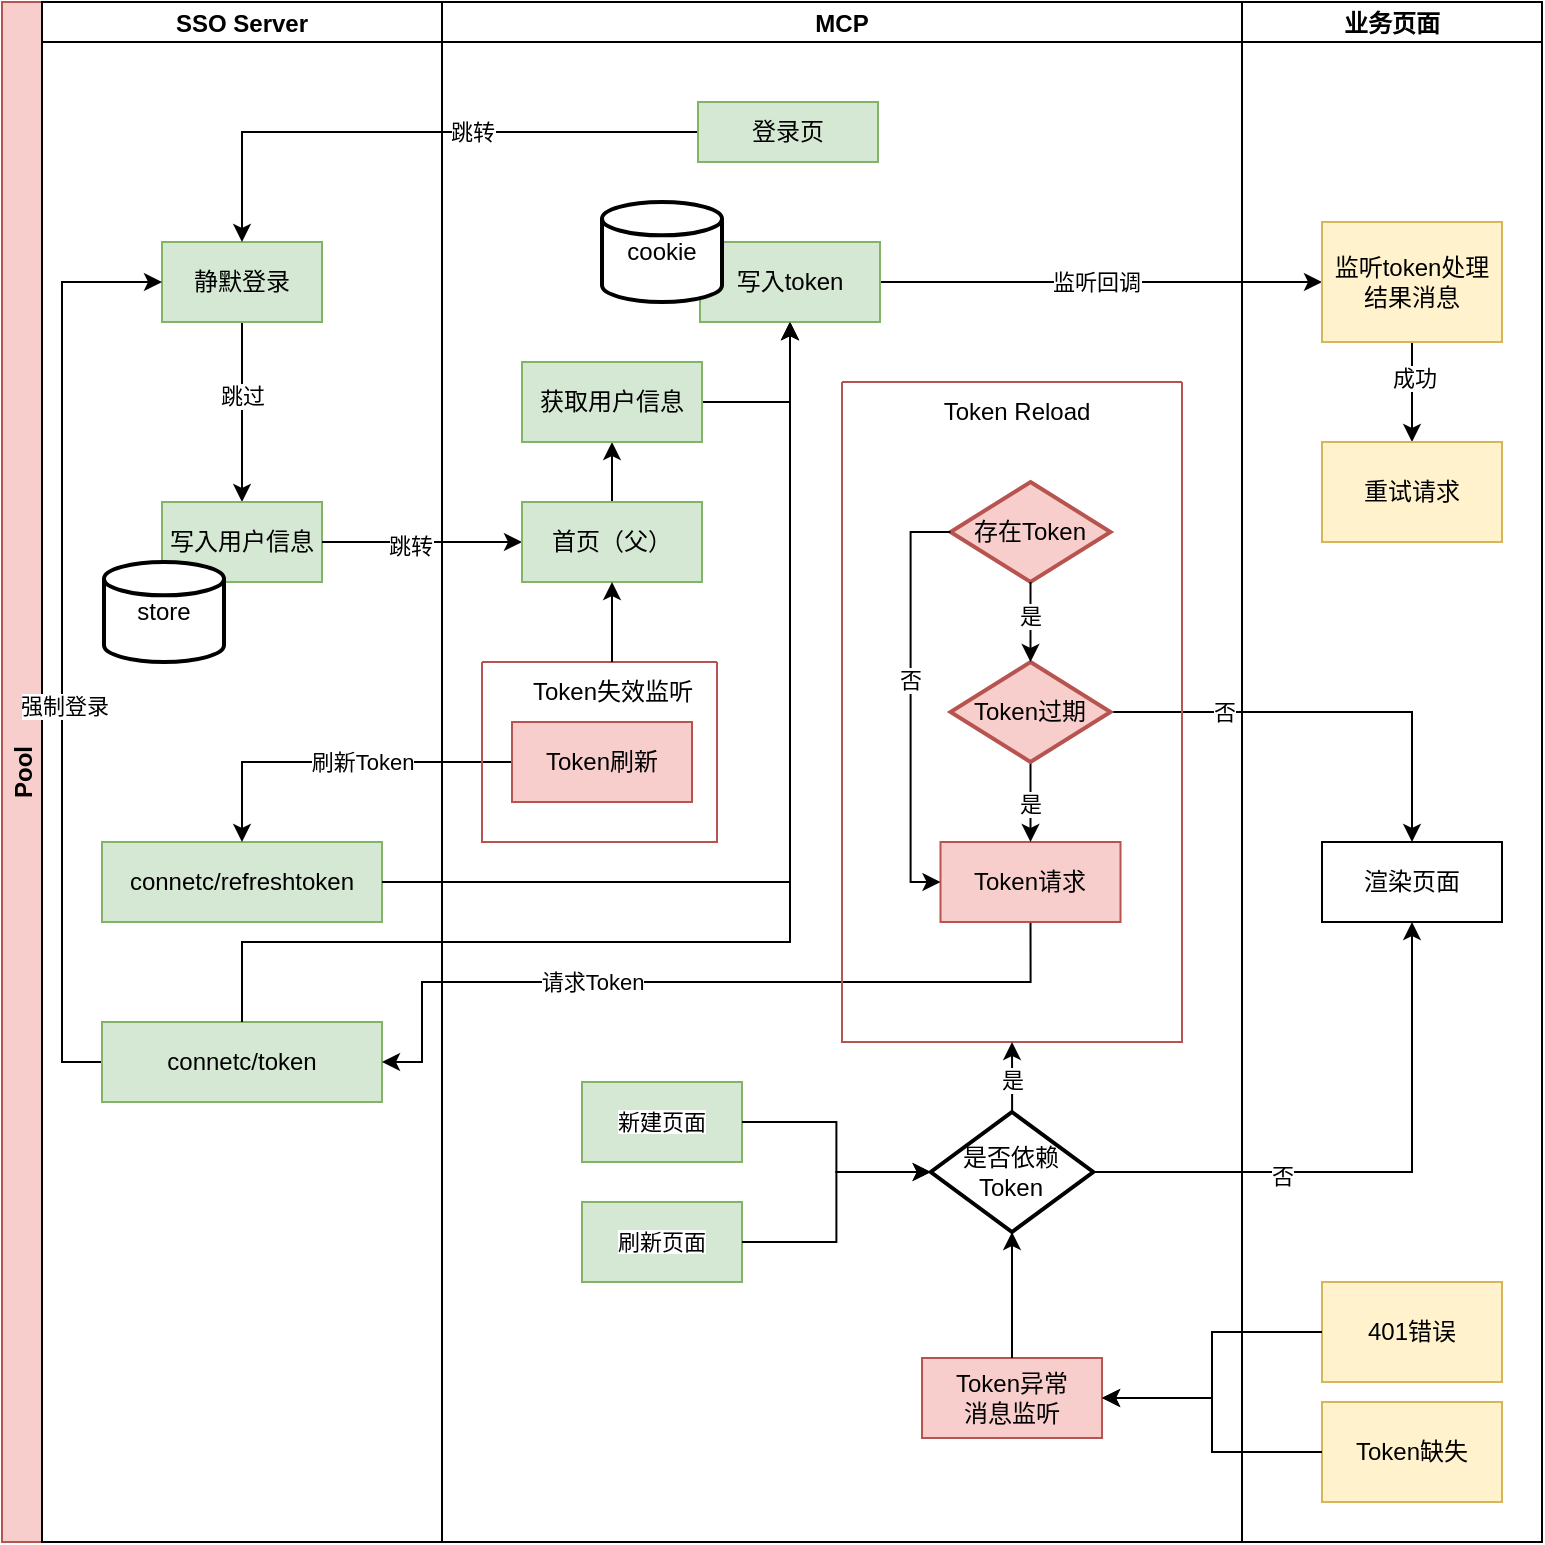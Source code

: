 <mxfile version="26.1.1">
  <diagram name="第 1 页" id="mMvDS8Gl5DTP-dUkQIf1">
    <mxGraphModel dx="1426" dy="747" grid="1" gridSize="10" guides="1" tooltips="1" connect="1" arrows="1" fold="1" page="1" pageScale="1" pageWidth="827" pageHeight="1169" math="0" shadow="0">
      <root>
        <mxCell id="0" />
        <mxCell id="1" parent="0" />
        <mxCell id="QluS-aAjsIgC2w83DEUZ-6" value="Pool" style="swimlane;childLayout=stackLayout;resizeParent=1;resizeParentMax=0;startSize=20;horizontal=0;horizontalStack=1;fillColor=#f8cecc;strokeColor=#b85450;" parent="1" vertex="1">
          <mxGeometry x="10" width="770" height="770" as="geometry" />
        </mxCell>
        <mxCell id="QluS-aAjsIgC2w83DEUZ-7" value="SSO Server" style="swimlane;startSize=20;" parent="QluS-aAjsIgC2w83DEUZ-6" vertex="1">
          <mxGeometry x="20" width="200" height="770" as="geometry" />
        </mxCell>
        <mxCell id="nYzu0JgBFqqFMGA5fvKE-6" style="edgeStyle=orthogonalEdgeStyle;rounded=0;orthogonalLoop=1;jettySize=auto;html=1;entryX=0.5;entryY=0;entryDx=0;entryDy=0;" parent="QluS-aAjsIgC2w83DEUZ-7" source="QluS-aAjsIgC2w83DEUZ-13" target="nYzu0JgBFqqFMGA5fvKE-5" edge="1">
          <mxGeometry relative="1" as="geometry" />
        </mxCell>
        <mxCell id="nYzu0JgBFqqFMGA5fvKE-7" value="跳过" style="edgeLabel;html=1;align=center;verticalAlign=middle;resizable=0;points=[];" parent="nYzu0JgBFqqFMGA5fvKE-6" vertex="1" connectable="0">
          <mxGeometry x="-0.178" relative="1" as="geometry">
            <mxPoint as="offset" />
          </mxGeometry>
        </mxCell>
        <mxCell id="QluS-aAjsIgC2w83DEUZ-13" value="静默登录" style="rounded=0;whiteSpace=wrap;html=1;fillColor=#d5e8d4;strokeColor=#82b366;" parent="QluS-aAjsIgC2w83DEUZ-7" vertex="1">
          <mxGeometry x="60" y="120" width="80" height="40" as="geometry" />
        </mxCell>
        <mxCell id="nYzu0JgBFqqFMGA5fvKE-5" value="写入用户信息" style="rounded=0;whiteSpace=wrap;html=1;fillColor=#d5e8d4;strokeColor=#82b366;" parent="QluS-aAjsIgC2w83DEUZ-7" vertex="1">
          <mxGeometry x="60" y="250" width="80" height="40" as="geometry" />
        </mxCell>
        <mxCell id="QluS-aAjsIgC2w83DEUZ-19" value="store" style="strokeWidth=2;html=1;shape=mxgraph.flowchart.database;whiteSpace=wrap;" parent="QluS-aAjsIgC2w83DEUZ-7" vertex="1">
          <mxGeometry x="31" y="280" width="60" height="50" as="geometry" />
        </mxCell>
        <mxCell id="rp30ESvSIAJqpPpiR4pG-10" value="connetc/refreshtoken" style="rounded=0;whiteSpace=wrap;html=1;fillColor=#d5e8d4;strokeColor=#82b366;" parent="QluS-aAjsIgC2w83DEUZ-7" vertex="1">
          <mxGeometry x="30" y="420" width="140" height="40" as="geometry" />
        </mxCell>
        <mxCell id="phz_HXH5ODK1cXeIsucl-7" style="edgeStyle=orthogonalEdgeStyle;rounded=0;orthogonalLoop=1;jettySize=auto;html=1;entryX=0;entryY=0.5;entryDx=0;entryDy=0;" edge="1" parent="QluS-aAjsIgC2w83DEUZ-7" source="rp30ESvSIAJqpPpiR4pG-34" target="QluS-aAjsIgC2w83DEUZ-13">
          <mxGeometry relative="1" as="geometry">
            <Array as="points">
              <mxPoint x="10" y="530" />
              <mxPoint x="10" y="140" />
            </Array>
          </mxGeometry>
        </mxCell>
        <mxCell id="phz_HXH5ODK1cXeIsucl-8" value="强制登录" style="edgeLabel;html=1;align=center;verticalAlign=middle;resizable=0;points=[];" vertex="1" connectable="0" parent="phz_HXH5ODK1cXeIsucl-7">
          <mxGeometry x="-0.139" y="-1" relative="1" as="geometry">
            <mxPoint as="offset" />
          </mxGeometry>
        </mxCell>
        <mxCell id="rp30ESvSIAJqpPpiR4pG-34" value="connetc/token" style="rounded=0;whiteSpace=wrap;html=1;fillColor=#d5e8d4;strokeColor=#82b366;" parent="QluS-aAjsIgC2w83DEUZ-7" vertex="1">
          <mxGeometry x="30" y="510" width="140" height="40" as="geometry" />
        </mxCell>
        <mxCell id="QluS-aAjsIgC2w83DEUZ-15" style="edgeStyle=orthogonalEdgeStyle;rounded=0;orthogonalLoop=1;jettySize=auto;html=1;entryX=0.5;entryY=0;entryDx=0;entryDy=0;" parent="QluS-aAjsIgC2w83DEUZ-6" source="QluS-aAjsIgC2w83DEUZ-10" target="QluS-aAjsIgC2w83DEUZ-13" edge="1">
          <mxGeometry relative="1" as="geometry" />
        </mxCell>
        <mxCell id="QluS-aAjsIgC2w83DEUZ-16" value="跳转" style="edgeLabel;html=1;align=center;verticalAlign=middle;resizable=0;points=[];" parent="QluS-aAjsIgC2w83DEUZ-15" vertex="1" connectable="0">
          <mxGeometry x="-0.2" relative="1" as="geometry">
            <mxPoint as="offset" />
          </mxGeometry>
        </mxCell>
        <mxCell id="QluS-aAjsIgC2w83DEUZ-17" style="edgeStyle=orthogonalEdgeStyle;rounded=0;orthogonalLoop=1;jettySize=auto;html=1;entryX=0;entryY=0.5;entryDx=0;entryDy=0;exitX=1;exitY=0.5;exitDx=0;exitDy=0;" parent="QluS-aAjsIgC2w83DEUZ-6" source="nYzu0JgBFqqFMGA5fvKE-5" target="QluS-aAjsIgC2w83DEUZ-12" edge="1">
          <mxGeometry relative="1" as="geometry" />
        </mxCell>
        <mxCell id="QluS-aAjsIgC2w83DEUZ-18" value="跳转" style="edgeLabel;html=1;align=center;verticalAlign=middle;resizable=0;points=[];" parent="QluS-aAjsIgC2w83DEUZ-17" vertex="1" connectable="0">
          <mxGeometry x="-0.12" y="-2" relative="1" as="geometry">
            <mxPoint as="offset" />
          </mxGeometry>
        </mxCell>
        <mxCell id="rp30ESvSIAJqpPpiR4pG-9" style="edgeStyle=orthogonalEdgeStyle;rounded=0;orthogonalLoop=1;jettySize=auto;html=1;entryX=0.5;entryY=1;entryDx=0;entryDy=0;exitX=1;exitY=0.5;exitDx=0;exitDy=0;" parent="QluS-aAjsIgC2w83DEUZ-6" source="rp30ESvSIAJqpPpiR4pG-10" target="QluS-aAjsIgC2w83DEUZ-30" edge="1">
          <mxGeometry relative="1" as="geometry" />
        </mxCell>
        <mxCell id="rp30ESvSIAJqpPpiR4pG-22" style="edgeStyle=orthogonalEdgeStyle;rounded=0;orthogonalLoop=1;jettySize=auto;html=1;entryX=0.5;entryY=0;entryDx=0;entryDy=0;" parent="QluS-aAjsIgC2w83DEUZ-6" source="rp30ESvSIAJqpPpiR4pG-5" target="rp30ESvSIAJqpPpiR4pG-10" edge="1">
          <mxGeometry relative="1" as="geometry" />
        </mxCell>
        <mxCell id="rp30ESvSIAJqpPpiR4pG-23" value="刷新Token" style="edgeLabel;html=1;align=center;verticalAlign=middle;resizable=0;points=[];" parent="rp30ESvSIAJqpPpiR4pG-22" vertex="1" connectable="0">
          <mxGeometry x="-0.246" y="-3" relative="1" as="geometry">
            <mxPoint x="-9" y="3" as="offset" />
          </mxGeometry>
        </mxCell>
        <mxCell id="rp30ESvSIAJqpPpiR4pG-30" style="edgeStyle=orthogonalEdgeStyle;rounded=0;orthogonalLoop=1;jettySize=auto;html=1;entryX=0.5;entryY=1;entryDx=0;entryDy=0;" parent="QluS-aAjsIgC2w83DEUZ-6" source="rp30ESvSIAJqpPpiR4pG-27" target="QluS-aAjsIgC2w83DEUZ-61" edge="1">
          <mxGeometry relative="1" as="geometry">
            <Array as="points">
              <mxPoint x="705" y="585" />
            </Array>
          </mxGeometry>
        </mxCell>
        <mxCell id="rp30ESvSIAJqpPpiR4pG-31" value="否" style="edgeLabel;html=1;align=center;verticalAlign=middle;resizable=0;points=[];" parent="rp30ESvSIAJqpPpiR4pG-30" vertex="1" connectable="0">
          <mxGeometry x="-0.338" y="-2" relative="1" as="geometry">
            <mxPoint as="offset" />
          </mxGeometry>
        </mxCell>
        <mxCell id="rp30ESvSIAJqpPpiR4pG-35" style="edgeStyle=orthogonalEdgeStyle;rounded=0;orthogonalLoop=1;jettySize=auto;html=1;entryX=0.5;entryY=0;entryDx=0;entryDy=0;" parent="QluS-aAjsIgC2w83DEUZ-6" source="rp30ESvSIAJqpPpiR4pG-24" target="QluS-aAjsIgC2w83DEUZ-61" edge="1">
          <mxGeometry relative="1" as="geometry" />
        </mxCell>
        <mxCell id="rp30ESvSIAJqpPpiR4pG-40" value="否" style="edgeLabel;html=1;align=center;verticalAlign=middle;resizable=0;points=[];" parent="rp30ESvSIAJqpPpiR4pG-35" vertex="1" connectable="0">
          <mxGeometry x="-0.475" relative="1" as="geometry">
            <mxPoint as="offset" />
          </mxGeometry>
        </mxCell>
        <mxCell id="rp30ESvSIAJqpPpiR4pG-41" style="edgeStyle=orthogonalEdgeStyle;rounded=0;orthogonalLoop=1;jettySize=auto;html=1;entryX=1;entryY=0.5;entryDx=0;entryDy=0;exitX=0.5;exitY=1;exitDx=0;exitDy=0;" parent="QluS-aAjsIgC2w83DEUZ-6" source="rp30ESvSIAJqpPpiR4pG-20" target="rp30ESvSIAJqpPpiR4pG-34" edge="1">
          <mxGeometry relative="1" as="geometry">
            <Array as="points">
              <mxPoint x="514" y="490" />
              <mxPoint x="210" y="490" />
              <mxPoint x="210" y="530" />
            </Array>
          </mxGeometry>
        </mxCell>
        <mxCell id="rp30ESvSIAJqpPpiR4pG-49" value="请求Token" style="edgeLabel;html=1;align=center;verticalAlign=middle;resizable=0;points=[];" parent="rp30ESvSIAJqpPpiR4pG-41" vertex="1" connectable="0">
          <mxGeometry x="0.353" relative="1" as="geometry">
            <mxPoint x="17" as="offset" />
          </mxGeometry>
        </mxCell>
        <mxCell id="rp30ESvSIAJqpPpiR4pG-42" style="edgeStyle=orthogonalEdgeStyle;rounded=0;orthogonalLoop=1;jettySize=auto;html=1;exitX=0.5;exitY=0;exitDx=0;exitDy=0;entryX=0.5;entryY=1;entryDx=0;entryDy=0;" parent="QluS-aAjsIgC2w83DEUZ-6" source="rp30ESvSIAJqpPpiR4pG-34" target="QluS-aAjsIgC2w83DEUZ-30" edge="1">
          <mxGeometry relative="1" as="geometry">
            <Array as="points">
              <mxPoint x="120" y="470" />
              <mxPoint x="394" y="470" />
            </Array>
          </mxGeometry>
        </mxCell>
        <mxCell id="rp30ESvSIAJqpPpiR4pG-43" style="edgeStyle=orthogonalEdgeStyle;rounded=0;orthogonalLoop=1;jettySize=auto;html=1;" parent="QluS-aAjsIgC2w83DEUZ-6" source="QluS-aAjsIgC2w83DEUZ-30" target="KIUjc3lk86y1q8A7Fn4e-26" edge="1">
          <mxGeometry relative="1" as="geometry" />
        </mxCell>
        <mxCell id="rp30ESvSIAJqpPpiR4pG-46" value="监听回调" style="edgeLabel;html=1;align=center;verticalAlign=middle;resizable=0;points=[];" parent="rp30ESvSIAJqpPpiR4pG-43" vertex="1" connectable="0">
          <mxGeometry x="-0.204" relative="1" as="geometry">
            <mxPoint x="20" as="offset" />
          </mxGeometry>
        </mxCell>
        <mxCell id="QluS-aAjsIgC2w83DEUZ-8" value="MCP" style="swimlane;startSize=20;" parent="QluS-aAjsIgC2w83DEUZ-6" vertex="1">
          <mxGeometry x="220" width="400" height="770" as="geometry" />
        </mxCell>
        <mxCell id="QluS-aAjsIgC2w83DEUZ-10" value="登录页" style="rounded=0;whiteSpace=wrap;html=1;fillColor=#d5e8d4;strokeColor=#82b366;" parent="QluS-aAjsIgC2w83DEUZ-8" vertex="1">
          <mxGeometry x="128" y="50" width="90" height="30" as="geometry" />
        </mxCell>
        <mxCell id="QluS-aAjsIgC2w83DEUZ-31" style="edgeStyle=orthogonalEdgeStyle;rounded=0;orthogonalLoop=1;jettySize=auto;html=1;entryX=0.5;entryY=1;entryDx=0;entryDy=0;" parent="QluS-aAjsIgC2w83DEUZ-8" source="QluS-aAjsIgC2w83DEUZ-12" target="nYzu0JgBFqqFMGA5fvKE-3" edge="1">
          <mxGeometry relative="1" as="geometry" />
        </mxCell>
        <mxCell id="QluS-aAjsIgC2w83DEUZ-12" value="首页（父）" style="rounded=0;whiteSpace=wrap;html=1;fillColor=#d5e8d4;strokeColor=#82b366;" parent="QluS-aAjsIgC2w83DEUZ-8" vertex="1">
          <mxGeometry x="40" y="250" width="90" height="40" as="geometry" />
        </mxCell>
        <mxCell id="QluS-aAjsIgC2w83DEUZ-24" value="&lt;span style=&quot;font-size: 11px; text-wrap-mode: nowrap; background-color: rgb(255, 255, 255);&quot;&gt;新建页面&lt;/span&gt;" style="rounded=0;whiteSpace=wrap;html=1;fillColor=#d5e8d4;strokeColor=#82b366;" parent="QluS-aAjsIgC2w83DEUZ-8" vertex="1">
          <mxGeometry x="70" y="540" width="80" height="40" as="geometry" />
        </mxCell>
        <mxCell id="QluS-aAjsIgC2w83DEUZ-30" value="写入token" style="rounded=0;whiteSpace=wrap;html=1;fillColor=#d5e8d4;strokeColor=#82b366;" parent="QluS-aAjsIgC2w83DEUZ-8" vertex="1">
          <mxGeometry x="129" y="120" width="90" height="40" as="geometry" />
        </mxCell>
        <mxCell id="QluS-aAjsIgC2w83DEUZ-38" value="cookie" style="strokeWidth=2;html=1;shape=mxgraph.flowchart.database;whiteSpace=wrap;" parent="QluS-aAjsIgC2w83DEUZ-8" vertex="1">
          <mxGeometry x="80" y="100" width="60" height="50" as="geometry" />
        </mxCell>
        <mxCell id="nYzu0JgBFqqFMGA5fvKE-4" style="edgeStyle=orthogonalEdgeStyle;rounded=0;orthogonalLoop=1;jettySize=auto;html=1;entryX=0.5;entryY=1;entryDx=0;entryDy=0;exitX=1;exitY=0.5;exitDx=0;exitDy=0;" parent="QluS-aAjsIgC2w83DEUZ-8" source="nYzu0JgBFqqFMGA5fvKE-3" target="QluS-aAjsIgC2w83DEUZ-30" edge="1">
          <mxGeometry relative="1" as="geometry" />
        </mxCell>
        <mxCell id="nYzu0JgBFqqFMGA5fvKE-3" value="获取用户信息" style="rounded=0;whiteSpace=wrap;html=1;fillColor=#d5e8d4;strokeColor=#82b366;" parent="QluS-aAjsIgC2w83DEUZ-8" vertex="1">
          <mxGeometry x="40" y="180" width="90" height="40" as="geometry" />
        </mxCell>
        <mxCell id="rp30ESvSIAJqpPpiR4pG-2" value="" style="swimlane;startSize=0;fillColor=#f8cecc;strokeColor=#b85450;" parent="QluS-aAjsIgC2w83DEUZ-8" vertex="1">
          <mxGeometry x="20" y="330" width="117.5" height="90" as="geometry">
            <mxRectangle x="68" y="320" width="50" height="40" as="alternateBounds" />
          </mxGeometry>
        </mxCell>
        <mxCell id="rp30ESvSIAJqpPpiR4pG-3" value="Token失效监听" style="text;html=1;align=center;verticalAlign=middle;resizable=0;points=[];autosize=1;strokeColor=none;fillColor=none;" parent="rp30ESvSIAJqpPpiR4pG-2" vertex="1">
          <mxGeometry x="15" width="100" height="30" as="geometry" />
        </mxCell>
        <mxCell id="rp30ESvSIAJqpPpiR4pG-5" value="Token刷新" style="rounded=0;whiteSpace=wrap;html=1;fillColor=#f8cecc;strokeColor=#b85450;" parent="rp30ESvSIAJqpPpiR4pG-2" vertex="1">
          <mxGeometry x="15" y="30" width="90" height="40" as="geometry" />
        </mxCell>
        <mxCell id="rp30ESvSIAJqpPpiR4pG-7" style="edgeStyle=orthogonalEdgeStyle;rounded=0;orthogonalLoop=1;jettySize=auto;html=1;entryX=0.5;entryY=1;entryDx=0;entryDy=0;" parent="QluS-aAjsIgC2w83DEUZ-8" source="rp30ESvSIAJqpPpiR4pG-3" target="QluS-aAjsIgC2w83DEUZ-12" edge="1">
          <mxGeometry relative="1" as="geometry" />
        </mxCell>
        <mxCell id="rp30ESvSIAJqpPpiR4pG-18" value="" style="swimlane;startSize=0;fillColor=#f8cecc;strokeColor=#b85450;" parent="QluS-aAjsIgC2w83DEUZ-8" vertex="1">
          <mxGeometry x="200" y="190" width="170" height="330" as="geometry">
            <mxRectangle x="68" y="320" width="50" height="40" as="alternateBounds" />
          </mxGeometry>
        </mxCell>
        <mxCell id="rp30ESvSIAJqpPpiR4pG-19" value="Token Reload" style="text;html=1;align=center;verticalAlign=middle;resizable=0;points=[];autosize=1;strokeColor=none;fillColor=none;" parent="rp30ESvSIAJqpPpiR4pG-18" vertex="1">
          <mxGeometry x="36.75" width="100" height="30" as="geometry" />
        </mxCell>
        <mxCell id="rp30ESvSIAJqpPpiR4pG-20" value="Token请求" style="rounded=0;whiteSpace=wrap;html=1;fillColor=#f8cecc;strokeColor=#b85450;" parent="rp30ESvSIAJqpPpiR4pG-18" vertex="1">
          <mxGeometry x="49.25" y="230" width="90" height="40" as="geometry" />
        </mxCell>
        <mxCell id="rp30ESvSIAJqpPpiR4pG-21" value="存在Token" style="strokeWidth=2;html=1;shape=mxgraph.flowchart.decision;whiteSpace=wrap;fillColor=#f8cecc;strokeColor=#b85450;" parent="rp30ESvSIAJqpPpiR4pG-18" vertex="1">
          <mxGeometry x="54.25" y="50" width="80" height="50" as="geometry" />
        </mxCell>
        <mxCell id="rp30ESvSIAJqpPpiR4pG-26" style="edgeStyle=orthogonalEdgeStyle;rounded=0;orthogonalLoop=1;jettySize=auto;html=1;" parent="rp30ESvSIAJqpPpiR4pG-18" source="rp30ESvSIAJqpPpiR4pG-24" target="rp30ESvSIAJqpPpiR4pG-20" edge="1">
          <mxGeometry relative="1" as="geometry" />
        </mxCell>
        <mxCell id="rp30ESvSIAJqpPpiR4pG-39" value="是" style="edgeLabel;html=1;align=center;verticalAlign=middle;resizable=0;points=[];" parent="rp30ESvSIAJqpPpiR4pG-26" vertex="1" connectable="0">
          <mxGeometry x="0.05" y="-1" relative="1" as="geometry">
            <mxPoint as="offset" />
          </mxGeometry>
        </mxCell>
        <mxCell id="rp30ESvSIAJqpPpiR4pG-24" value="Token过期" style="strokeWidth=2;html=1;shape=mxgraph.flowchart.decision;whiteSpace=wrap;fillColor=#f8cecc;strokeColor=#b85450;" parent="rp30ESvSIAJqpPpiR4pG-18" vertex="1">
          <mxGeometry x="54.25" y="140" width="80" height="50" as="geometry" />
        </mxCell>
        <mxCell id="rp30ESvSIAJqpPpiR4pG-25" style="edgeStyle=orthogonalEdgeStyle;rounded=0;orthogonalLoop=1;jettySize=auto;html=1;" parent="rp30ESvSIAJqpPpiR4pG-18" source="rp30ESvSIAJqpPpiR4pG-21" target="rp30ESvSIAJqpPpiR4pG-24" edge="1">
          <mxGeometry relative="1" as="geometry" />
        </mxCell>
        <mxCell id="rp30ESvSIAJqpPpiR4pG-36" value="是" style="edgeLabel;html=1;align=center;verticalAlign=middle;resizable=0;points=[];" parent="rp30ESvSIAJqpPpiR4pG-25" vertex="1" connectable="0">
          <mxGeometry x="-0.15" y="-1" relative="1" as="geometry">
            <mxPoint as="offset" />
          </mxGeometry>
        </mxCell>
        <mxCell id="rp30ESvSIAJqpPpiR4pG-37" style="edgeStyle=orthogonalEdgeStyle;rounded=0;orthogonalLoop=1;jettySize=auto;html=1;entryX=0;entryY=0.5;entryDx=0;entryDy=0;exitX=0;exitY=0.5;exitDx=0;exitDy=0;exitPerimeter=0;" parent="rp30ESvSIAJqpPpiR4pG-18" source="rp30ESvSIAJqpPpiR4pG-21" target="rp30ESvSIAJqpPpiR4pG-20" edge="1">
          <mxGeometry relative="1" as="geometry" />
        </mxCell>
        <mxCell id="rp30ESvSIAJqpPpiR4pG-38" value="否" style="edgeLabel;html=1;align=center;verticalAlign=middle;resizable=0;points=[];" parent="rp30ESvSIAJqpPpiR4pG-37" vertex="1" connectable="0">
          <mxGeometry x="-0.108" y="-1" relative="1" as="geometry">
            <mxPoint as="offset" />
          </mxGeometry>
        </mxCell>
        <mxCell id="rp30ESvSIAJqpPpiR4pG-32" style="edgeStyle=orthogonalEdgeStyle;rounded=0;orthogonalLoop=1;jettySize=auto;html=1;entryX=0.5;entryY=1;entryDx=0;entryDy=0;" parent="QluS-aAjsIgC2w83DEUZ-8" source="rp30ESvSIAJqpPpiR4pG-27" target="rp30ESvSIAJqpPpiR4pG-18" edge="1">
          <mxGeometry relative="1" as="geometry" />
        </mxCell>
        <mxCell id="rp30ESvSIAJqpPpiR4pG-33" value="是" style="edgeLabel;html=1;align=center;verticalAlign=middle;resizable=0;points=[];" parent="rp30ESvSIAJqpPpiR4pG-32" vertex="1" connectable="0">
          <mxGeometry x="-0.054" relative="1" as="geometry">
            <mxPoint as="offset" />
          </mxGeometry>
        </mxCell>
        <mxCell id="rp30ESvSIAJqpPpiR4pG-27" value="是否依赖Token" style="strokeWidth=2;html=1;shape=mxgraph.flowchart.decision;whiteSpace=wrap;" parent="QluS-aAjsIgC2w83DEUZ-8" vertex="1">
          <mxGeometry x="244.38" y="555" width="81.25" height="60" as="geometry" />
        </mxCell>
        <mxCell id="rp30ESvSIAJqpPpiR4pG-28" style="edgeStyle=orthogonalEdgeStyle;rounded=0;orthogonalLoop=1;jettySize=auto;html=1;entryX=0;entryY=0.5;entryDx=0;entryDy=0;entryPerimeter=0;" parent="QluS-aAjsIgC2w83DEUZ-8" source="QluS-aAjsIgC2w83DEUZ-24" target="rp30ESvSIAJqpPpiR4pG-27" edge="1">
          <mxGeometry relative="1" as="geometry" />
        </mxCell>
        <mxCell id="rp30ESvSIAJqpPpiR4pG-52" value="Token异常&lt;div&gt;消息监听&lt;/div&gt;" style="rounded=0;whiteSpace=wrap;html=1;fillColor=#f8cecc;strokeColor=#b85450;" parent="QluS-aAjsIgC2w83DEUZ-8" vertex="1">
          <mxGeometry x="240.01" y="678" width="90" height="40" as="geometry" />
        </mxCell>
        <mxCell id="rp30ESvSIAJqpPpiR4pG-53" style="edgeStyle=orthogonalEdgeStyle;rounded=0;orthogonalLoop=1;jettySize=auto;html=1;entryX=0.5;entryY=1;entryDx=0;entryDy=0;entryPerimeter=0;" parent="QluS-aAjsIgC2w83DEUZ-8" source="rp30ESvSIAJqpPpiR4pG-52" target="rp30ESvSIAJqpPpiR4pG-27" edge="1">
          <mxGeometry relative="1" as="geometry" />
        </mxCell>
        <mxCell id="rp30ESvSIAJqpPpiR4pG-54" value="&lt;span style=&quot;font-size: 11px; text-wrap-mode: nowrap; background-color: rgb(255, 255, 255);&quot;&gt;刷新页面&lt;/span&gt;" style="rounded=0;whiteSpace=wrap;html=1;fillColor=#d5e8d4;strokeColor=#82b366;" parent="QluS-aAjsIgC2w83DEUZ-8" vertex="1">
          <mxGeometry x="70" y="600" width="80" height="40" as="geometry" />
        </mxCell>
        <mxCell id="rp30ESvSIAJqpPpiR4pG-55" style="edgeStyle=orthogonalEdgeStyle;rounded=0;orthogonalLoop=1;jettySize=auto;html=1;entryX=0;entryY=0.5;entryDx=0;entryDy=0;entryPerimeter=0;" parent="QluS-aAjsIgC2w83DEUZ-8" source="rp30ESvSIAJqpPpiR4pG-54" target="rp30ESvSIAJqpPpiR4pG-27" edge="1">
          <mxGeometry relative="1" as="geometry" />
        </mxCell>
        <mxCell id="QluS-aAjsIgC2w83DEUZ-9" value="业务页面" style="swimlane;startSize=20;" parent="QluS-aAjsIgC2w83DEUZ-6" vertex="1">
          <mxGeometry x="620" width="150" height="770" as="geometry" />
        </mxCell>
        <mxCell id="QluS-aAjsIgC2w83DEUZ-61" value="渲染页面" style="rounded=0;whiteSpace=wrap;html=1;" parent="QluS-aAjsIgC2w83DEUZ-9" vertex="1">
          <mxGeometry x="40" y="420" width="90" height="40" as="geometry" />
        </mxCell>
        <mxCell id="KIUjc3lk86y1q8A7Fn4e-24" value="401错误" style="rounded=0;whiteSpace=wrap;html=1;fillColor=#fff2cc;strokeColor=#d6b656;" parent="QluS-aAjsIgC2w83DEUZ-9" vertex="1">
          <mxGeometry x="40" y="640" width="90" height="50" as="geometry" />
        </mxCell>
        <mxCell id="KIUjc3lk86y1q8A7Fn4e-28" style="edgeStyle=orthogonalEdgeStyle;rounded=0;orthogonalLoop=1;jettySize=auto;html=1;entryX=0.5;entryY=0;entryDx=0;entryDy=0;exitX=0.5;exitY=1;exitDx=0;exitDy=0;" parent="QluS-aAjsIgC2w83DEUZ-9" source="KIUjc3lk86y1q8A7Fn4e-26" target="KIUjc3lk86y1q8A7Fn4e-29" edge="1">
          <mxGeometry relative="1" as="geometry">
            <mxPoint x="171" y="750" as="targetPoint" />
          </mxGeometry>
        </mxCell>
        <mxCell id="KIUjc3lk86y1q8A7Fn4e-31" value="成功" style="edgeLabel;html=1;align=center;verticalAlign=middle;resizable=0;points=[];" parent="KIUjc3lk86y1q8A7Fn4e-28" vertex="1" connectable="0">
          <mxGeometry x="-0.3" y="1" relative="1" as="geometry">
            <mxPoint as="offset" />
          </mxGeometry>
        </mxCell>
        <mxCell id="KIUjc3lk86y1q8A7Fn4e-26" value="监听token处理结果消息" style="rounded=0;whiteSpace=wrap;html=1;fillColor=#fff2cc;strokeColor=#d6b656;" parent="QluS-aAjsIgC2w83DEUZ-9" vertex="1">
          <mxGeometry x="40" y="110" width="90" height="60" as="geometry" />
        </mxCell>
        <mxCell id="KIUjc3lk86y1q8A7Fn4e-29" value="重试请求" style="rounded=0;whiteSpace=wrap;html=1;fillColor=#fff2cc;strokeColor=#d6b656;" parent="QluS-aAjsIgC2w83DEUZ-9" vertex="1">
          <mxGeometry x="40" y="220" width="90" height="50" as="geometry" />
        </mxCell>
        <mxCell id="rp30ESvSIAJqpPpiR4pG-50" value="Token缺失" style="rounded=0;whiteSpace=wrap;html=1;fillColor=#fff2cc;strokeColor=#d6b656;" parent="QluS-aAjsIgC2w83DEUZ-9" vertex="1">
          <mxGeometry x="40" y="700" width="90" height="50" as="geometry" />
        </mxCell>
        <mxCell id="rp30ESvSIAJqpPpiR4pG-57" style="edgeStyle=orthogonalEdgeStyle;rounded=0;orthogonalLoop=1;jettySize=auto;html=1;entryX=1;entryY=0.5;entryDx=0;entryDy=0;" parent="QluS-aAjsIgC2w83DEUZ-6" source="KIUjc3lk86y1q8A7Fn4e-24" target="rp30ESvSIAJqpPpiR4pG-52" edge="1">
          <mxGeometry relative="1" as="geometry" />
        </mxCell>
        <mxCell id="rp30ESvSIAJqpPpiR4pG-58" style="edgeStyle=orthogonalEdgeStyle;rounded=0;orthogonalLoop=1;jettySize=auto;html=1;entryX=1;entryY=0.5;entryDx=0;entryDy=0;" parent="QluS-aAjsIgC2w83DEUZ-6" source="rp30ESvSIAJqpPpiR4pG-50" target="rp30ESvSIAJqpPpiR4pG-52" edge="1">
          <mxGeometry relative="1" as="geometry" />
        </mxCell>
      </root>
    </mxGraphModel>
  </diagram>
</mxfile>
